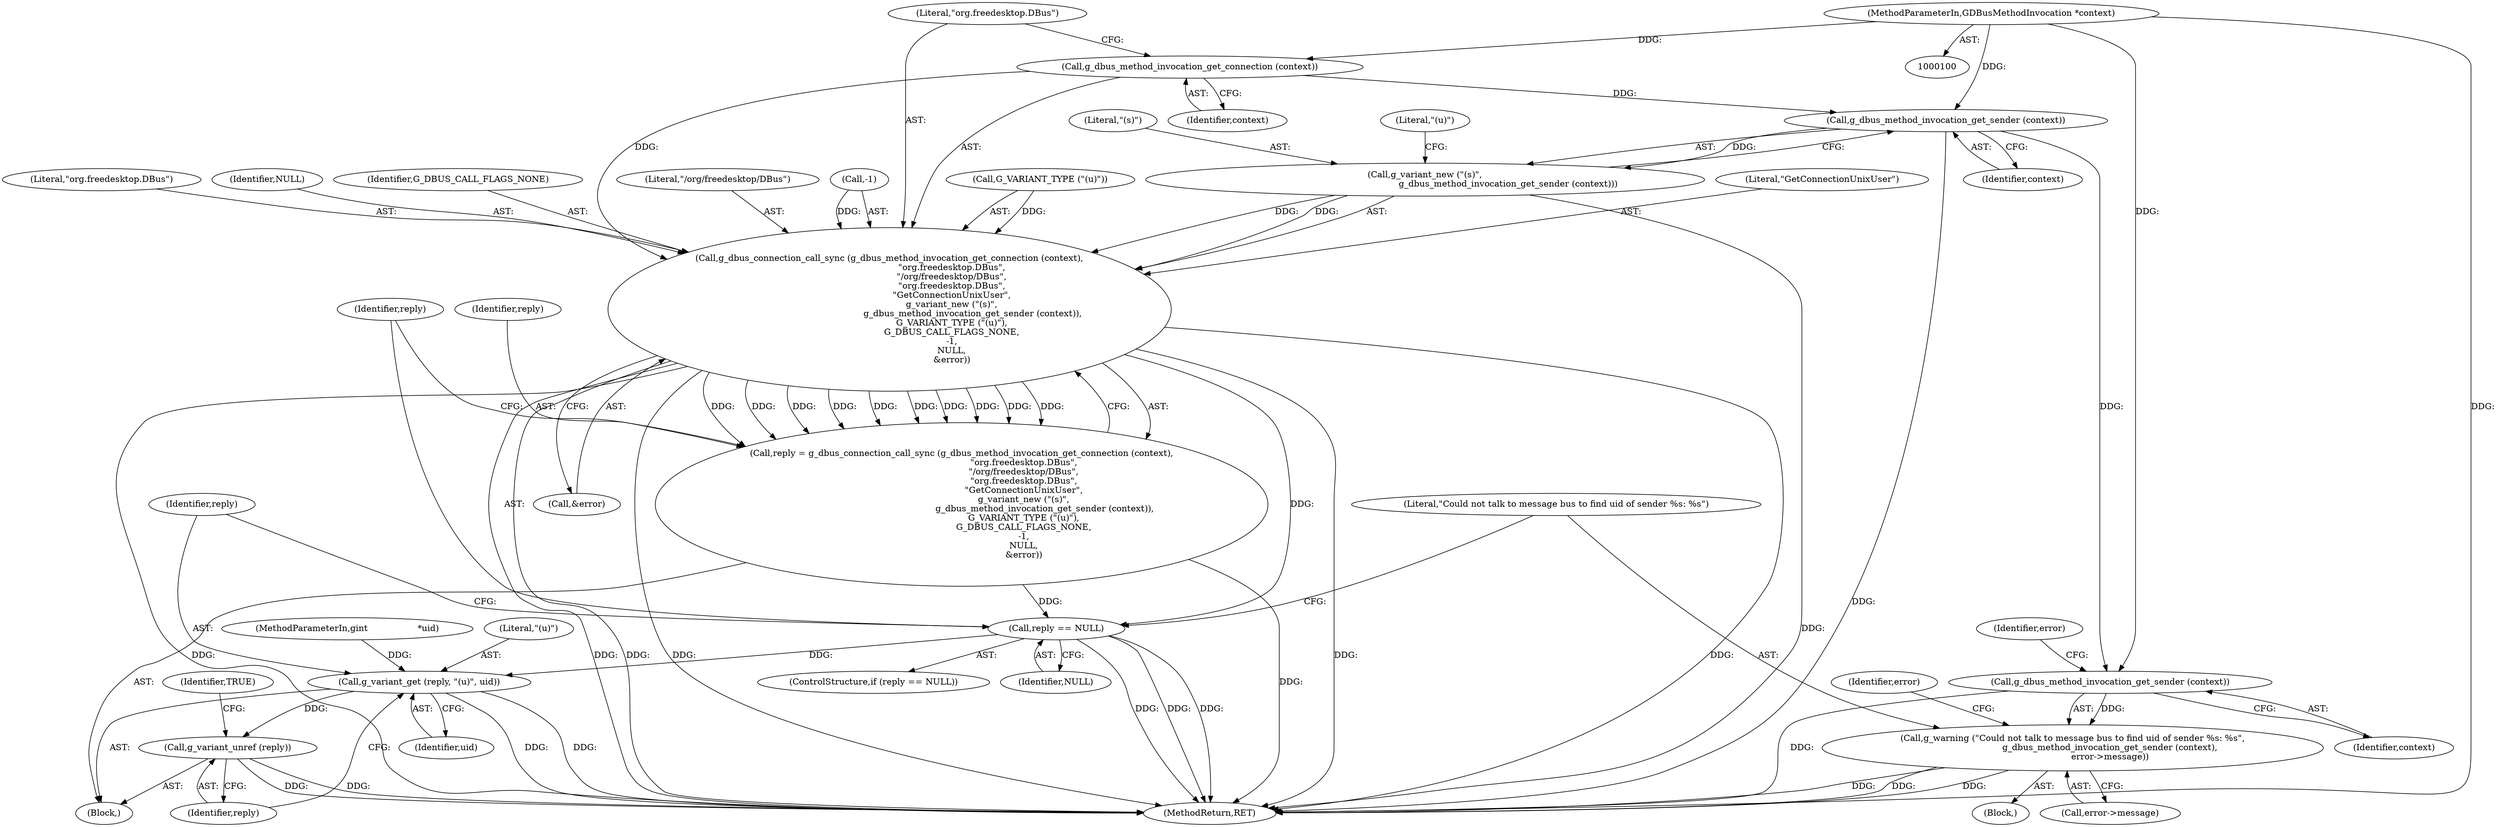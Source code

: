 digraph "0_accountsservice_26213aa0e0d8dca5f36cc23f6942525224cbe9f5@API" {
"1000112" [label="(Call,g_dbus_method_invocation_get_connection (context))"];
"1000101" [label="(MethodParameterIn,GDBusMethodInvocation *context)"];
"1000111" [label="(Call,g_dbus_connection_call_sync (g_dbus_method_invocation_get_connection (context),\n                                             \"org.freedesktop.DBus\",\n                                             \"/org/freedesktop/DBus\",\n                                             \"org.freedesktop.DBus\",\n                                             \"GetConnectionUnixUser\",\n                                             g_variant_new (\"(s)\",\n                                                            g_dbus_method_invocation_get_sender (context)),\n                                             G_VARIANT_TYPE (\"(u)\"),\n                                             G_DBUS_CALL_FLAGS_NONE,\n                                             -1,\n                                             NULL,\n                                             &error))"];
"1000109" [label="(Call,reply = g_dbus_connection_call_sync (g_dbus_method_invocation_get_connection (context),\n                                             \"org.freedesktop.DBus\",\n                                             \"/org/freedesktop/DBus\",\n                                             \"org.freedesktop.DBus\",\n                                             \"GetConnectionUnixUser\",\n                                             g_variant_new (\"(s)\",\n                                                            g_dbus_method_invocation_get_sender (context)),\n                                             G_VARIANT_TYPE (\"(u)\"),\n                                             G_DBUS_CALL_FLAGS_NONE,\n                                             -1,\n                                             NULL,\n                                             &error))"];
"1000131" [label="(Call,reply == NULL)"];
"1000146" [label="(Call,g_variant_get (reply, \"(u)\", uid))"];
"1000150" [label="(Call,g_variant_unref (reply))"];
"1000120" [label="(Call,g_dbus_method_invocation_get_sender (context))"];
"1000118" [label="(Call,g_variant_new (\"(s)\",\n                                                            g_dbus_method_invocation_get_sender (context)))"];
"1000137" [label="(Call,g_dbus_method_invocation_get_sender (context))"];
"1000135" [label="(Call,g_warning (\"Could not talk to message bus to find uid of sender %s: %s\",\n                           g_dbus_method_invocation_get_sender (context),\n                           error->message))"];
"1000110" [label="(Identifier,reply)"];
"1000111" [label="(Call,g_dbus_connection_call_sync (g_dbus_method_invocation_get_connection (context),\n                                             \"org.freedesktop.DBus\",\n                                             \"/org/freedesktop/DBus\",\n                                             \"org.freedesktop.DBus\",\n                                             \"GetConnectionUnixUser\",\n                                             g_variant_new (\"(s)\",\n                                                            g_dbus_method_invocation_get_sender (context)),\n                                             G_VARIANT_TYPE (\"(u)\"),\n                                             G_DBUS_CALL_FLAGS_NONE,\n                                             -1,\n                                             NULL,\n                                             &error))"];
"1000112" [label="(Call,g_dbus_method_invocation_get_connection (context))"];
"1000153" [label="(Identifier,TRUE)"];
"1000151" [label="(Identifier,reply)"];
"1000148" [label="(Literal,\"(u)\")"];
"1000114" [label="(Literal,\"org.freedesktop.DBus\")"];
"1000146" [label="(Call,g_variant_get (reply, \"(u)\", uid))"];
"1000150" [label="(Call,g_variant_unref (reply))"];
"1000116" [label="(Literal,\"org.freedesktop.DBus\")"];
"1000117" [label="(Literal,\"GetConnectionUnixUser\")"];
"1000121" [label="(Identifier,context)"];
"1000154" [label="(MethodReturn,RET)"];
"1000139" [label="(Call,error->message)"];
"1000140" [label="(Identifier,error)"];
"1000137" [label="(Call,g_dbus_method_invocation_get_sender (context))"];
"1000149" [label="(Identifier,uid)"];
"1000127" [label="(Identifier,NULL)"];
"1000135" [label="(Call,g_warning (\"Could not talk to message bus to find uid of sender %s: %s\",\n                           g_dbus_method_invocation_get_sender (context),\n                           error->message))"];
"1000120" [label="(Call,g_dbus_method_invocation_get_sender (context))"];
"1000131" [label="(Call,reply == NULL)"];
"1000115" [label="(Literal,\"/org/freedesktop/DBus\")"];
"1000103" [label="(Block,)"];
"1000102" [label="(MethodParameterIn,gint                  *uid)"];
"1000128" [label="(Call,&error)"];
"1000125" [label="(Call,-1)"];
"1000130" [label="(ControlStructure,if (reply == NULL))"];
"1000132" [label="(Identifier,reply)"];
"1000119" [label="(Literal,\"(s)\")"];
"1000101" [label="(MethodParameterIn,GDBusMethodInvocation *context)"];
"1000138" [label="(Identifier,context)"];
"1000123" [label="(Literal,\"(u)\")"];
"1000136" [label="(Literal,\"Could not talk to message bus to find uid of sender %s: %s\")"];
"1000124" [label="(Identifier,G_DBUS_CALL_FLAGS_NONE)"];
"1000147" [label="(Identifier,reply)"];
"1000133" [label="(Identifier,NULL)"];
"1000118" [label="(Call,g_variant_new (\"(s)\",\n                                                            g_dbus_method_invocation_get_sender (context)))"];
"1000113" [label="(Identifier,context)"];
"1000109" [label="(Call,reply = g_dbus_connection_call_sync (g_dbus_method_invocation_get_connection (context),\n                                             \"org.freedesktop.DBus\",\n                                             \"/org/freedesktop/DBus\",\n                                             \"org.freedesktop.DBus\",\n                                             \"GetConnectionUnixUser\",\n                                             g_variant_new (\"(s)\",\n                                                            g_dbus_method_invocation_get_sender (context)),\n                                             G_VARIANT_TYPE (\"(u)\"),\n                                             G_DBUS_CALL_FLAGS_NONE,\n                                             -1,\n                                             NULL,\n                                             &error))"];
"1000122" [label="(Call,G_VARIANT_TYPE (\"(u)\"))"];
"1000134" [label="(Block,)"];
"1000143" [label="(Identifier,error)"];
"1000112" -> "1000111"  [label="AST: "];
"1000112" -> "1000113"  [label="CFG: "];
"1000113" -> "1000112"  [label="AST: "];
"1000114" -> "1000112"  [label="CFG: "];
"1000112" -> "1000111"  [label="DDG: "];
"1000101" -> "1000112"  [label="DDG: "];
"1000112" -> "1000120"  [label="DDG: "];
"1000101" -> "1000100"  [label="AST: "];
"1000101" -> "1000154"  [label="DDG: "];
"1000101" -> "1000120"  [label="DDG: "];
"1000101" -> "1000137"  [label="DDG: "];
"1000111" -> "1000109"  [label="AST: "];
"1000111" -> "1000128"  [label="CFG: "];
"1000114" -> "1000111"  [label="AST: "];
"1000115" -> "1000111"  [label="AST: "];
"1000116" -> "1000111"  [label="AST: "];
"1000117" -> "1000111"  [label="AST: "];
"1000118" -> "1000111"  [label="AST: "];
"1000122" -> "1000111"  [label="AST: "];
"1000124" -> "1000111"  [label="AST: "];
"1000125" -> "1000111"  [label="AST: "];
"1000127" -> "1000111"  [label="AST: "];
"1000128" -> "1000111"  [label="AST: "];
"1000109" -> "1000111"  [label="CFG: "];
"1000111" -> "1000154"  [label="DDG: "];
"1000111" -> "1000154"  [label="DDG: "];
"1000111" -> "1000154"  [label="DDG: "];
"1000111" -> "1000154"  [label="DDG: "];
"1000111" -> "1000154"  [label="DDG: "];
"1000111" -> "1000154"  [label="DDG: "];
"1000111" -> "1000109"  [label="DDG: "];
"1000111" -> "1000109"  [label="DDG: "];
"1000111" -> "1000109"  [label="DDG: "];
"1000111" -> "1000109"  [label="DDG: "];
"1000111" -> "1000109"  [label="DDG: "];
"1000111" -> "1000109"  [label="DDG: "];
"1000111" -> "1000109"  [label="DDG: "];
"1000111" -> "1000109"  [label="DDG: "];
"1000111" -> "1000109"  [label="DDG: "];
"1000111" -> "1000109"  [label="DDG: "];
"1000118" -> "1000111"  [label="DDG: "];
"1000118" -> "1000111"  [label="DDG: "];
"1000122" -> "1000111"  [label="DDG: "];
"1000125" -> "1000111"  [label="DDG: "];
"1000111" -> "1000131"  [label="DDG: "];
"1000109" -> "1000103"  [label="AST: "];
"1000110" -> "1000109"  [label="AST: "];
"1000132" -> "1000109"  [label="CFG: "];
"1000109" -> "1000154"  [label="DDG: "];
"1000109" -> "1000131"  [label="DDG: "];
"1000131" -> "1000130"  [label="AST: "];
"1000131" -> "1000133"  [label="CFG: "];
"1000132" -> "1000131"  [label="AST: "];
"1000133" -> "1000131"  [label="AST: "];
"1000136" -> "1000131"  [label="CFG: "];
"1000147" -> "1000131"  [label="CFG: "];
"1000131" -> "1000154"  [label="DDG: "];
"1000131" -> "1000154"  [label="DDG: "];
"1000131" -> "1000154"  [label="DDG: "];
"1000131" -> "1000146"  [label="DDG: "];
"1000146" -> "1000103"  [label="AST: "];
"1000146" -> "1000149"  [label="CFG: "];
"1000147" -> "1000146"  [label="AST: "];
"1000148" -> "1000146"  [label="AST: "];
"1000149" -> "1000146"  [label="AST: "];
"1000151" -> "1000146"  [label="CFG: "];
"1000146" -> "1000154"  [label="DDG: "];
"1000146" -> "1000154"  [label="DDG: "];
"1000102" -> "1000146"  [label="DDG: "];
"1000146" -> "1000150"  [label="DDG: "];
"1000150" -> "1000103"  [label="AST: "];
"1000150" -> "1000151"  [label="CFG: "];
"1000151" -> "1000150"  [label="AST: "];
"1000153" -> "1000150"  [label="CFG: "];
"1000150" -> "1000154"  [label="DDG: "];
"1000150" -> "1000154"  [label="DDG: "];
"1000120" -> "1000118"  [label="AST: "];
"1000120" -> "1000121"  [label="CFG: "];
"1000121" -> "1000120"  [label="AST: "];
"1000118" -> "1000120"  [label="CFG: "];
"1000120" -> "1000154"  [label="DDG: "];
"1000120" -> "1000118"  [label="DDG: "];
"1000120" -> "1000137"  [label="DDG: "];
"1000119" -> "1000118"  [label="AST: "];
"1000123" -> "1000118"  [label="CFG: "];
"1000118" -> "1000154"  [label="DDG: "];
"1000137" -> "1000135"  [label="AST: "];
"1000137" -> "1000138"  [label="CFG: "];
"1000138" -> "1000137"  [label="AST: "];
"1000140" -> "1000137"  [label="CFG: "];
"1000137" -> "1000154"  [label="DDG: "];
"1000137" -> "1000135"  [label="DDG: "];
"1000135" -> "1000134"  [label="AST: "];
"1000135" -> "1000139"  [label="CFG: "];
"1000136" -> "1000135"  [label="AST: "];
"1000139" -> "1000135"  [label="AST: "];
"1000143" -> "1000135"  [label="CFG: "];
"1000135" -> "1000154"  [label="DDG: "];
"1000135" -> "1000154"  [label="DDG: "];
"1000135" -> "1000154"  [label="DDG: "];
}
